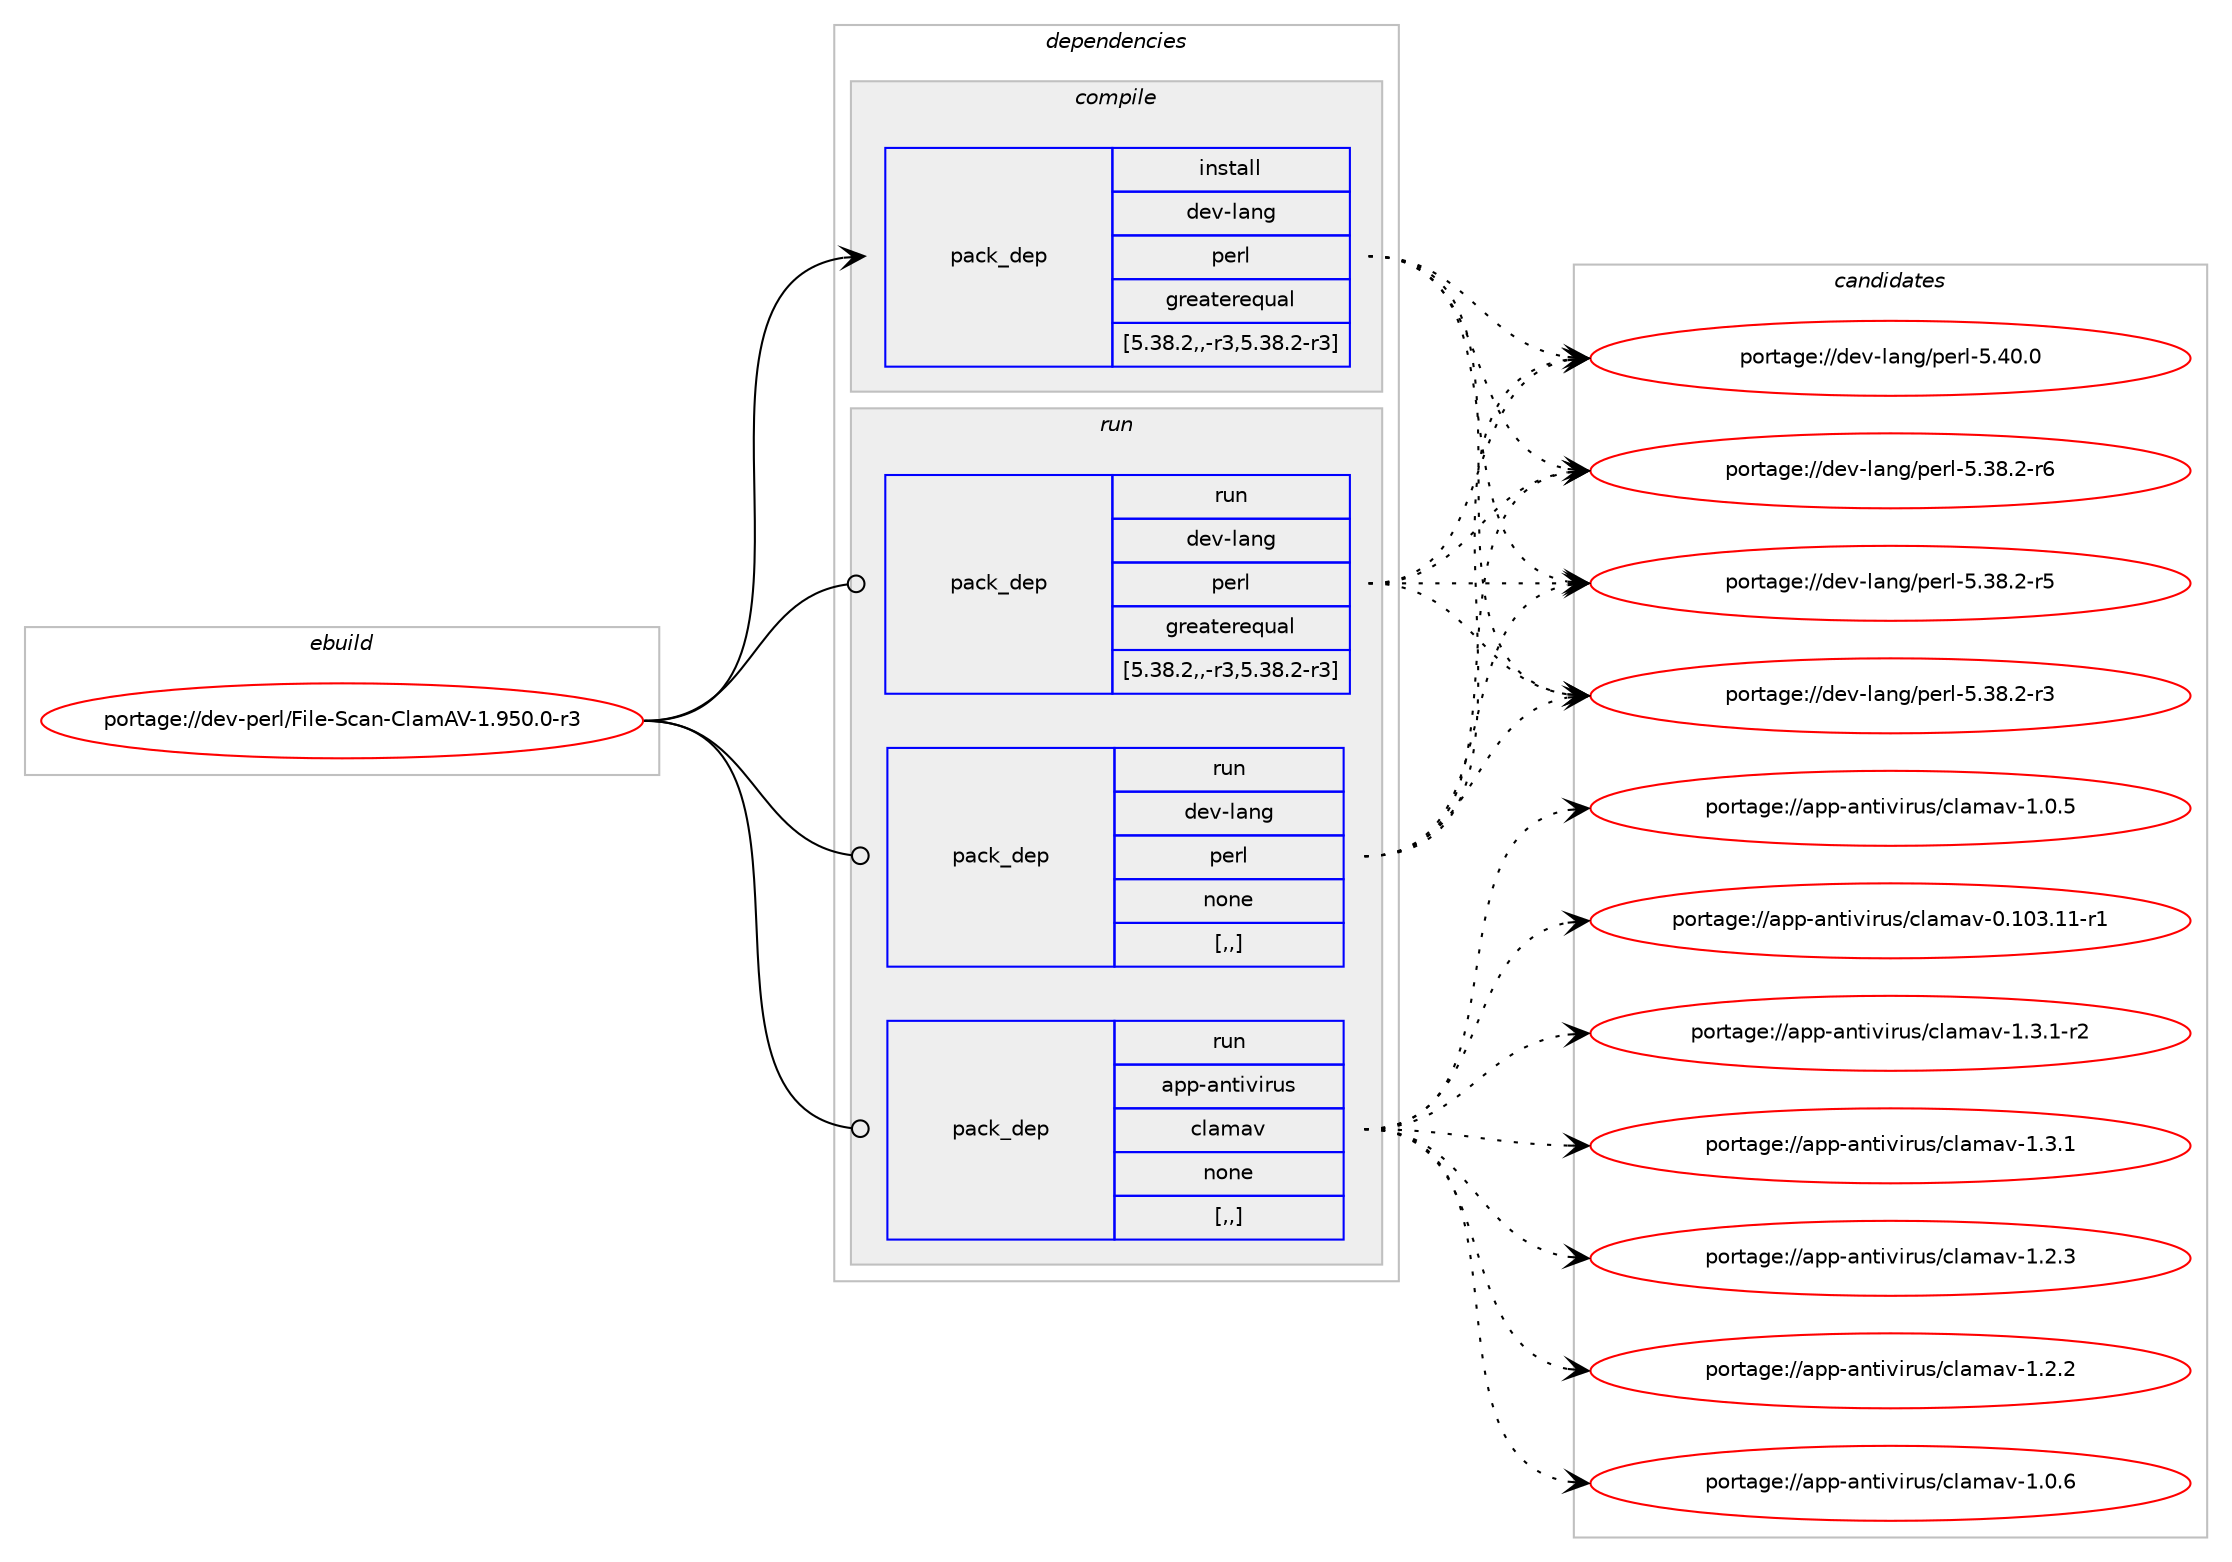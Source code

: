 digraph prolog {

# *************
# Graph options
# *************

newrank=true;
concentrate=true;
compound=true;
graph [rankdir=LR,fontname=Helvetica,fontsize=10,ranksep=1.5];#, ranksep=2.5, nodesep=0.2];
edge  [arrowhead=vee];
node  [fontname=Helvetica,fontsize=10];

# **********
# The ebuild
# **********

subgraph cluster_leftcol {
color=gray;
label=<<i>ebuild</i>>;
id [label="portage://dev-perl/File-Scan-ClamAV-1.950.0-r3", color=red, width=4, href="../dev-perl/File-Scan-ClamAV-1.950.0-r3.svg"];
}

# ****************
# The dependencies
# ****************

subgraph cluster_midcol {
color=gray;
label=<<i>dependencies</i>>;
subgraph cluster_compile {
fillcolor="#eeeeee";
style=filled;
label=<<i>compile</i>>;
subgraph pack99401 {
dependency130600 [label=<<TABLE BORDER="0" CELLBORDER="1" CELLSPACING="0" CELLPADDING="4" WIDTH="220"><TR><TD ROWSPAN="6" CELLPADDING="30">pack_dep</TD></TR><TR><TD WIDTH="110">install</TD></TR><TR><TD>dev-lang</TD></TR><TR><TD>perl</TD></TR><TR><TD>greaterequal</TD></TR><TR><TD>[5.38.2,,-r3,5.38.2-r3]</TD></TR></TABLE>>, shape=none, color=blue];
}
id:e -> dependency130600:w [weight=20,style="solid",arrowhead="vee"];
}
subgraph cluster_compileandrun {
fillcolor="#eeeeee";
style=filled;
label=<<i>compile and run</i>>;
}
subgraph cluster_run {
fillcolor="#eeeeee";
style=filled;
label=<<i>run</i>>;
subgraph pack99402 {
dependency130601 [label=<<TABLE BORDER="0" CELLBORDER="1" CELLSPACING="0" CELLPADDING="4" WIDTH="220"><TR><TD ROWSPAN="6" CELLPADDING="30">pack_dep</TD></TR><TR><TD WIDTH="110">run</TD></TR><TR><TD>app-antivirus</TD></TR><TR><TD>clamav</TD></TR><TR><TD>none</TD></TR><TR><TD>[,,]</TD></TR></TABLE>>, shape=none, color=blue];
}
id:e -> dependency130601:w [weight=20,style="solid",arrowhead="odot"];
subgraph pack99403 {
dependency130602 [label=<<TABLE BORDER="0" CELLBORDER="1" CELLSPACING="0" CELLPADDING="4" WIDTH="220"><TR><TD ROWSPAN="6" CELLPADDING="30">pack_dep</TD></TR><TR><TD WIDTH="110">run</TD></TR><TR><TD>dev-lang</TD></TR><TR><TD>perl</TD></TR><TR><TD>greaterequal</TD></TR><TR><TD>[5.38.2,,-r3,5.38.2-r3]</TD></TR></TABLE>>, shape=none, color=blue];
}
id:e -> dependency130602:w [weight=20,style="solid",arrowhead="odot"];
subgraph pack99404 {
dependency130603 [label=<<TABLE BORDER="0" CELLBORDER="1" CELLSPACING="0" CELLPADDING="4" WIDTH="220"><TR><TD ROWSPAN="6" CELLPADDING="30">pack_dep</TD></TR><TR><TD WIDTH="110">run</TD></TR><TR><TD>dev-lang</TD></TR><TR><TD>perl</TD></TR><TR><TD>none</TD></TR><TR><TD>[,,]</TD></TR></TABLE>>, shape=none, color=blue];
}
id:e -> dependency130603:w [weight=20,style="solid",arrowhead="odot"];
}
}

# **************
# The candidates
# **************

subgraph cluster_choices {
rank=same;
color=gray;
label=<<i>candidates</i>>;

subgraph choice99401 {
color=black;
nodesep=1;
choice10010111845108971101034711210111410845534652484648 [label="portage://dev-lang/perl-5.40.0", color=red, width=4,href="../dev-lang/perl-5.40.0.svg"];
choice100101118451089711010347112101114108455346515646504511454 [label="portage://dev-lang/perl-5.38.2-r6", color=red, width=4,href="../dev-lang/perl-5.38.2-r6.svg"];
choice100101118451089711010347112101114108455346515646504511453 [label="portage://dev-lang/perl-5.38.2-r5", color=red, width=4,href="../dev-lang/perl-5.38.2-r5.svg"];
choice100101118451089711010347112101114108455346515646504511451 [label="portage://dev-lang/perl-5.38.2-r3", color=red, width=4,href="../dev-lang/perl-5.38.2-r3.svg"];
dependency130600:e -> choice10010111845108971101034711210111410845534652484648:w [style=dotted,weight="100"];
dependency130600:e -> choice100101118451089711010347112101114108455346515646504511454:w [style=dotted,weight="100"];
dependency130600:e -> choice100101118451089711010347112101114108455346515646504511453:w [style=dotted,weight="100"];
dependency130600:e -> choice100101118451089711010347112101114108455346515646504511451:w [style=dotted,weight="100"];
}
subgraph choice99402 {
color=black;
nodesep=1;
choice971121124597110116105118105114117115479910897109971184549465146494511450 [label="portage://app-antivirus/clamav-1.3.1-r2", color=red, width=4,href="../app-antivirus/clamav-1.3.1-r2.svg"];
choice97112112459711011610511810511411711547991089710997118454946514649 [label="portage://app-antivirus/clamav-1.3.1", color=red, width=4,href="../app-antivirus/clamav-1.3.1.svg"];
choice97112112459711011610511810511411711547991089710997118454946504651 [label="portage://app-antivirus/clamav-1.2.3", color=red, width=4,href="../app-antivirus/clamav-1.2.3.svg"];
choice97112112459711011610511810511411711547991089710997118454946504650 [label="portage://app-antivirus/clamav-1.2.2", color=red, width=4,href="../app-antivirus/clamav-1.2.2.svg"];
choice97112112459711011610511810511411711547991089710997118454946484654 [label="portage://app-antivirus/clamav-1.0.6", color=red, width=4,href="../app-antivirus/clamav-1.0.6.svg"];
choice97112112459711011610511810511411711547991089710997118454946484653 [label="portage://app-antivirus/clamav-1.0.5", color=red, width=4,href="../app-antivirus/clamav-1.0.5.svg"];
choice971121124597110116105118105114117115479910897109971184548464948514649494511449 [label="portage://app-antivirus/clamav-0.103.11-r1", color=red, width=4,href="../app-antivirus/clamav-0.103.11-r1.svg"];
dependency130601:e -> choice971121124597110116105118105114117115479910897109971184549465146494511450:w [style=dotted,weight="100"];
dependency130601:e -> choice97112112459711011610511810511411711547991089710997118454946514649:w [style=dotted,weight="100"];
dependency130601:e -> choice97112112459711011610511810511411711547991089710997118454946504651:w [style=dotted,weight="100"];
dependency130601:e -> choice97112112459711011610511810511411711547991089710997118454946504650:w [style=dotted,weight="100"];
dependency130601:e -> choice97112112459711011610511810511411711547991089710997118454946484654:w [style=dotted,weight="100"];
dependency130601:e -> choice97112112459711011610511810511411711547991089710997118454946484653:w [style=dotted,weight="100"];
dependency130601:e -> choice971121124597110116105118105114117115479910897109971184548464948514649494511449:w [style=dotted,weight="100"];
}
subgraph choice99403 {
color=black;
nodesep=1;
choice10010111845108971101034711210111410845534652484648 [label="portage://dev-lang/perl-5.40.0", color=red, width=4,href="../dev-lang/perl-5.40.0.svg"];
choice100101118451089711010347112101114108455346515646504511454 [label="portage://dev-lang/perl-5.38.2-r6", color=red, width=4,href="../dev-lang/perl-5.38.2-r6.svg"];
choice100101118451089711010347112101114108455346515646504511453 [label="portage://dev-lang/perl-5.38.2-r5", color=red, width=4,href="../dev-lang/perl-5.38.2-r5.svg"];
choice100101118451089711010347112101114108455346515646504511451 [label="portage://dev-lang/perl-5.38.2-r3", color=red, width=4,href="../dev-lang/perl-5.38.2-r3.svg"];
dependency130602:e -> choice10010111845108971101034711210111410845534652484648:w [style=dotted,weight="100"];
dependency130602:e -> choice100101118451089711010347112101114108455346515646504511454:w [style=dotted,weight="100"];
dependency130602:e -> choice100101118451089711010347112101114108455346515646504511453:w [style=dotted,weight="100"];
dependency130602:e -> choice100101118451089711010347112101114108455346515646504511451:w [style=dotted,weight="100"];
}
subgraph choice99404 {
color=black;
nodesep=1;
choice10010111845108971101034711210111410845534652484648 [label="portage://dev-lang/perl-5.40.0", color=red, width=4,href="../dev-lang/perl-5.40.0.svg"];
choice100101118451089711010347112101114108455346515646504511454 [label="portage://dev-lang/perl-5.38.2-r6", color=red, width=4,href="../dev-lang/perl-5.38.2-r6.svg"];
choice100101118451089711010347112101114108455346515646504511453 [label="portage://dev-lang/perl-5.38.2-r5", color=red, width=4,href="../dev-lang/perl-5.38.2-r5.svg"];
choice100101118451089711010347112101114108455346515646504511451 [label="portage://dev-lang/perl-5.38.2-r3", color=red, width=4,href="../dev-lang/perl-5.38.2-r3.svg"];
dependency130603:e -> choice10010111845108971101034711210111410845534652484648:w [style=dotted,weight="100"];
dependency130603:e -> choice100101118451089711010347112101114108455346515646504511454:w [style=dotted,weight="100"];
dependency130603:e -> choice100101118451089711010347112101114108455346515646504511453:w [style=dotted,weight="100"];
dependency130603:e -> choice100101118451089711010347112101114108455346515646504511451:w [style=dotted,weight="100"];
}
}

}
